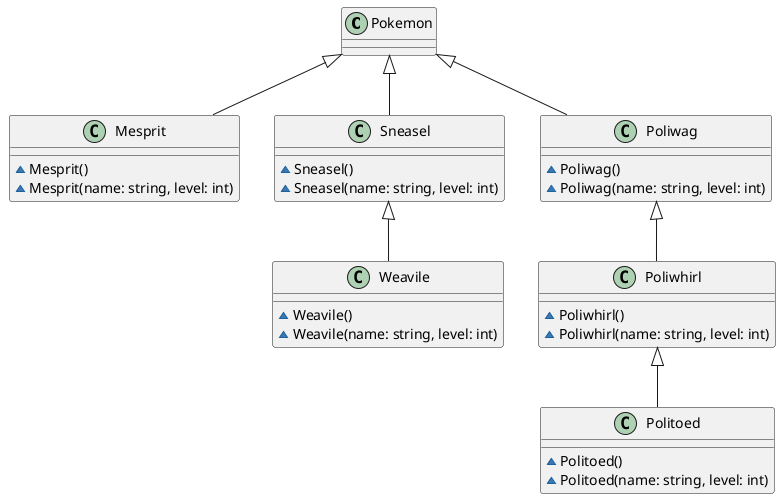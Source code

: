 @startuml name
Pokemon <|-- Mesprit
Pokemon <|-- Sneasel
Sneasel <|--Weavile
Pokemon <|-- Poliwag
Poliwag <|-- Poliwhirl
Poliwhirl <|-- Politoed

class Mesprit {
    ~Mesprit()
    ~Mesprit(name: string, level: int)
}

class Sneasel {
    ~Sneasel()
    ~Sneasel(name: string, level: int)
}

class Weavile {
    ~Weavile()
    ~Weavile(name: string, level: int)
}

class Poliwag {
    ~Poliwag()
    ~Poliwag(name: string, level: int)
}

class Poliwhirl {
    ~Poliwhirl()
    ~Poliwhirl(name: string, level: int)
}

class Politoed {
    ~Politoed()
    ~Politoed(name: string, level: int)
}
@enduml
